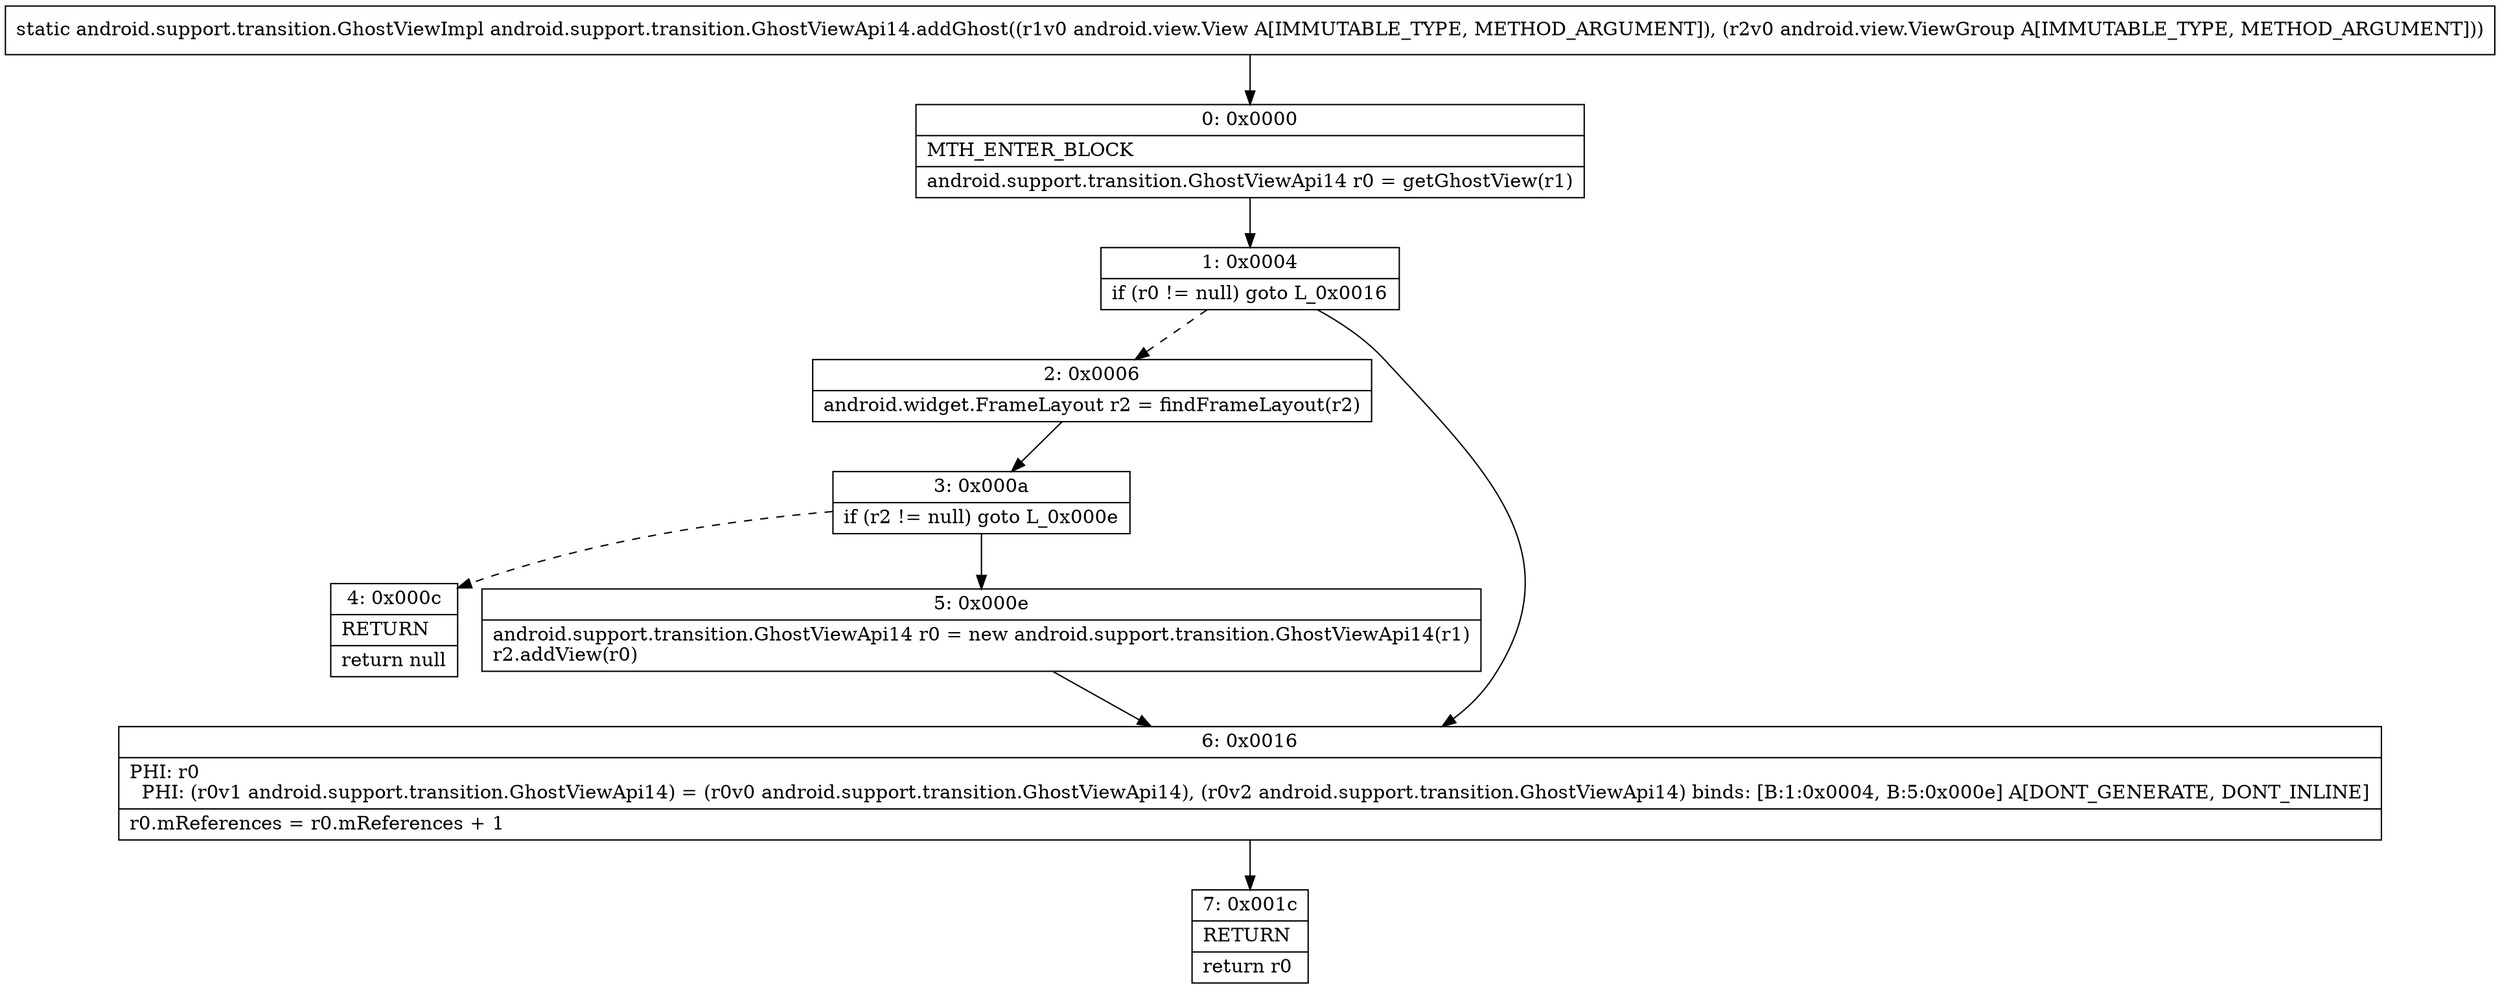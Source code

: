 digraph "CFG forandroid.support.transition.GhostViewApi14.addGhost(Landroid\/view\/View;Landroid\/view\/ViewGroup;)Landroid\/support\/transition\/GhostViewImpl;" {
Node_0 [shape=record,label="{0\:\ 0x0000|MTH_ENTER_BLOCK\l|android.support.transition.GhostViewApi14 r0 = getGhostView(r1)\l}"];
Node_1 [shape=record,label="{1\:\ 0x0004|if (r0 != null) goto L_0x0016\l}"];
Node_2 [shape=record,label="{2\:\ 0x0006|android.widget.FrameLayout r2 = findFrameLayout(r2)\l}"];
Node_3 [shape=record,label="{3\:\ 0x000a|if (r2 != null) goto L_0x000e\l}"];
Node_4 [shape=record,label="{4\:\ 0x000c|RETURN\l|return null\l}"];
Node_5 [shape=record,label="{5\:\ 0x000e|android.support.transition.GhostViewApi14 r0 = new android.support.transition.GhostViewApi14(r1)\lr2.addView(r0)\l}"];
Node_6 [shape=record,label="{6\:\ 0x0016|PHI: r0 \l  PHI: (r0v1 android.support.transition.GhostViewApi14) = (r0v0 android.support.transition.GhostViewApi14), (r0v2 android.support.transition.GhostViewApi14) binds: [B:1:0x0004, B:5:0x000e] A[DONT_GENERATE, DONT_INLINE]\l|r0.mReferences = r0.mReferences + 1\l}"];
Node_7 [shape=record,label="{7\:\ 0x001c|RETURN\l|return r0\l}"];
MethodNode[shape=record,label="{static android.support.transition.GhostViewImpl android.support.transition.GhostViewApi14.addGhost((r1v0 android.view.View A[IMMUTABLE_TYPE, METHOD_ARGUMENT]), (r2v0 android.view.ViewGroup A[IMMUTABLE_TYPE, METHOD_ARGUMENT])) }"];
MethodNode -> Node_0;
Node_0 -> Node_1;
Node_1 -> Node_2[style=dashed];
Node_1 -> Node_6;
Node_2 -> Node_3;
Node_3 -> Node_4[style=dashed];
Node_3 -> Node_5;
Node_5 -> Node_6;
Node_6 -> Node_7;
}

